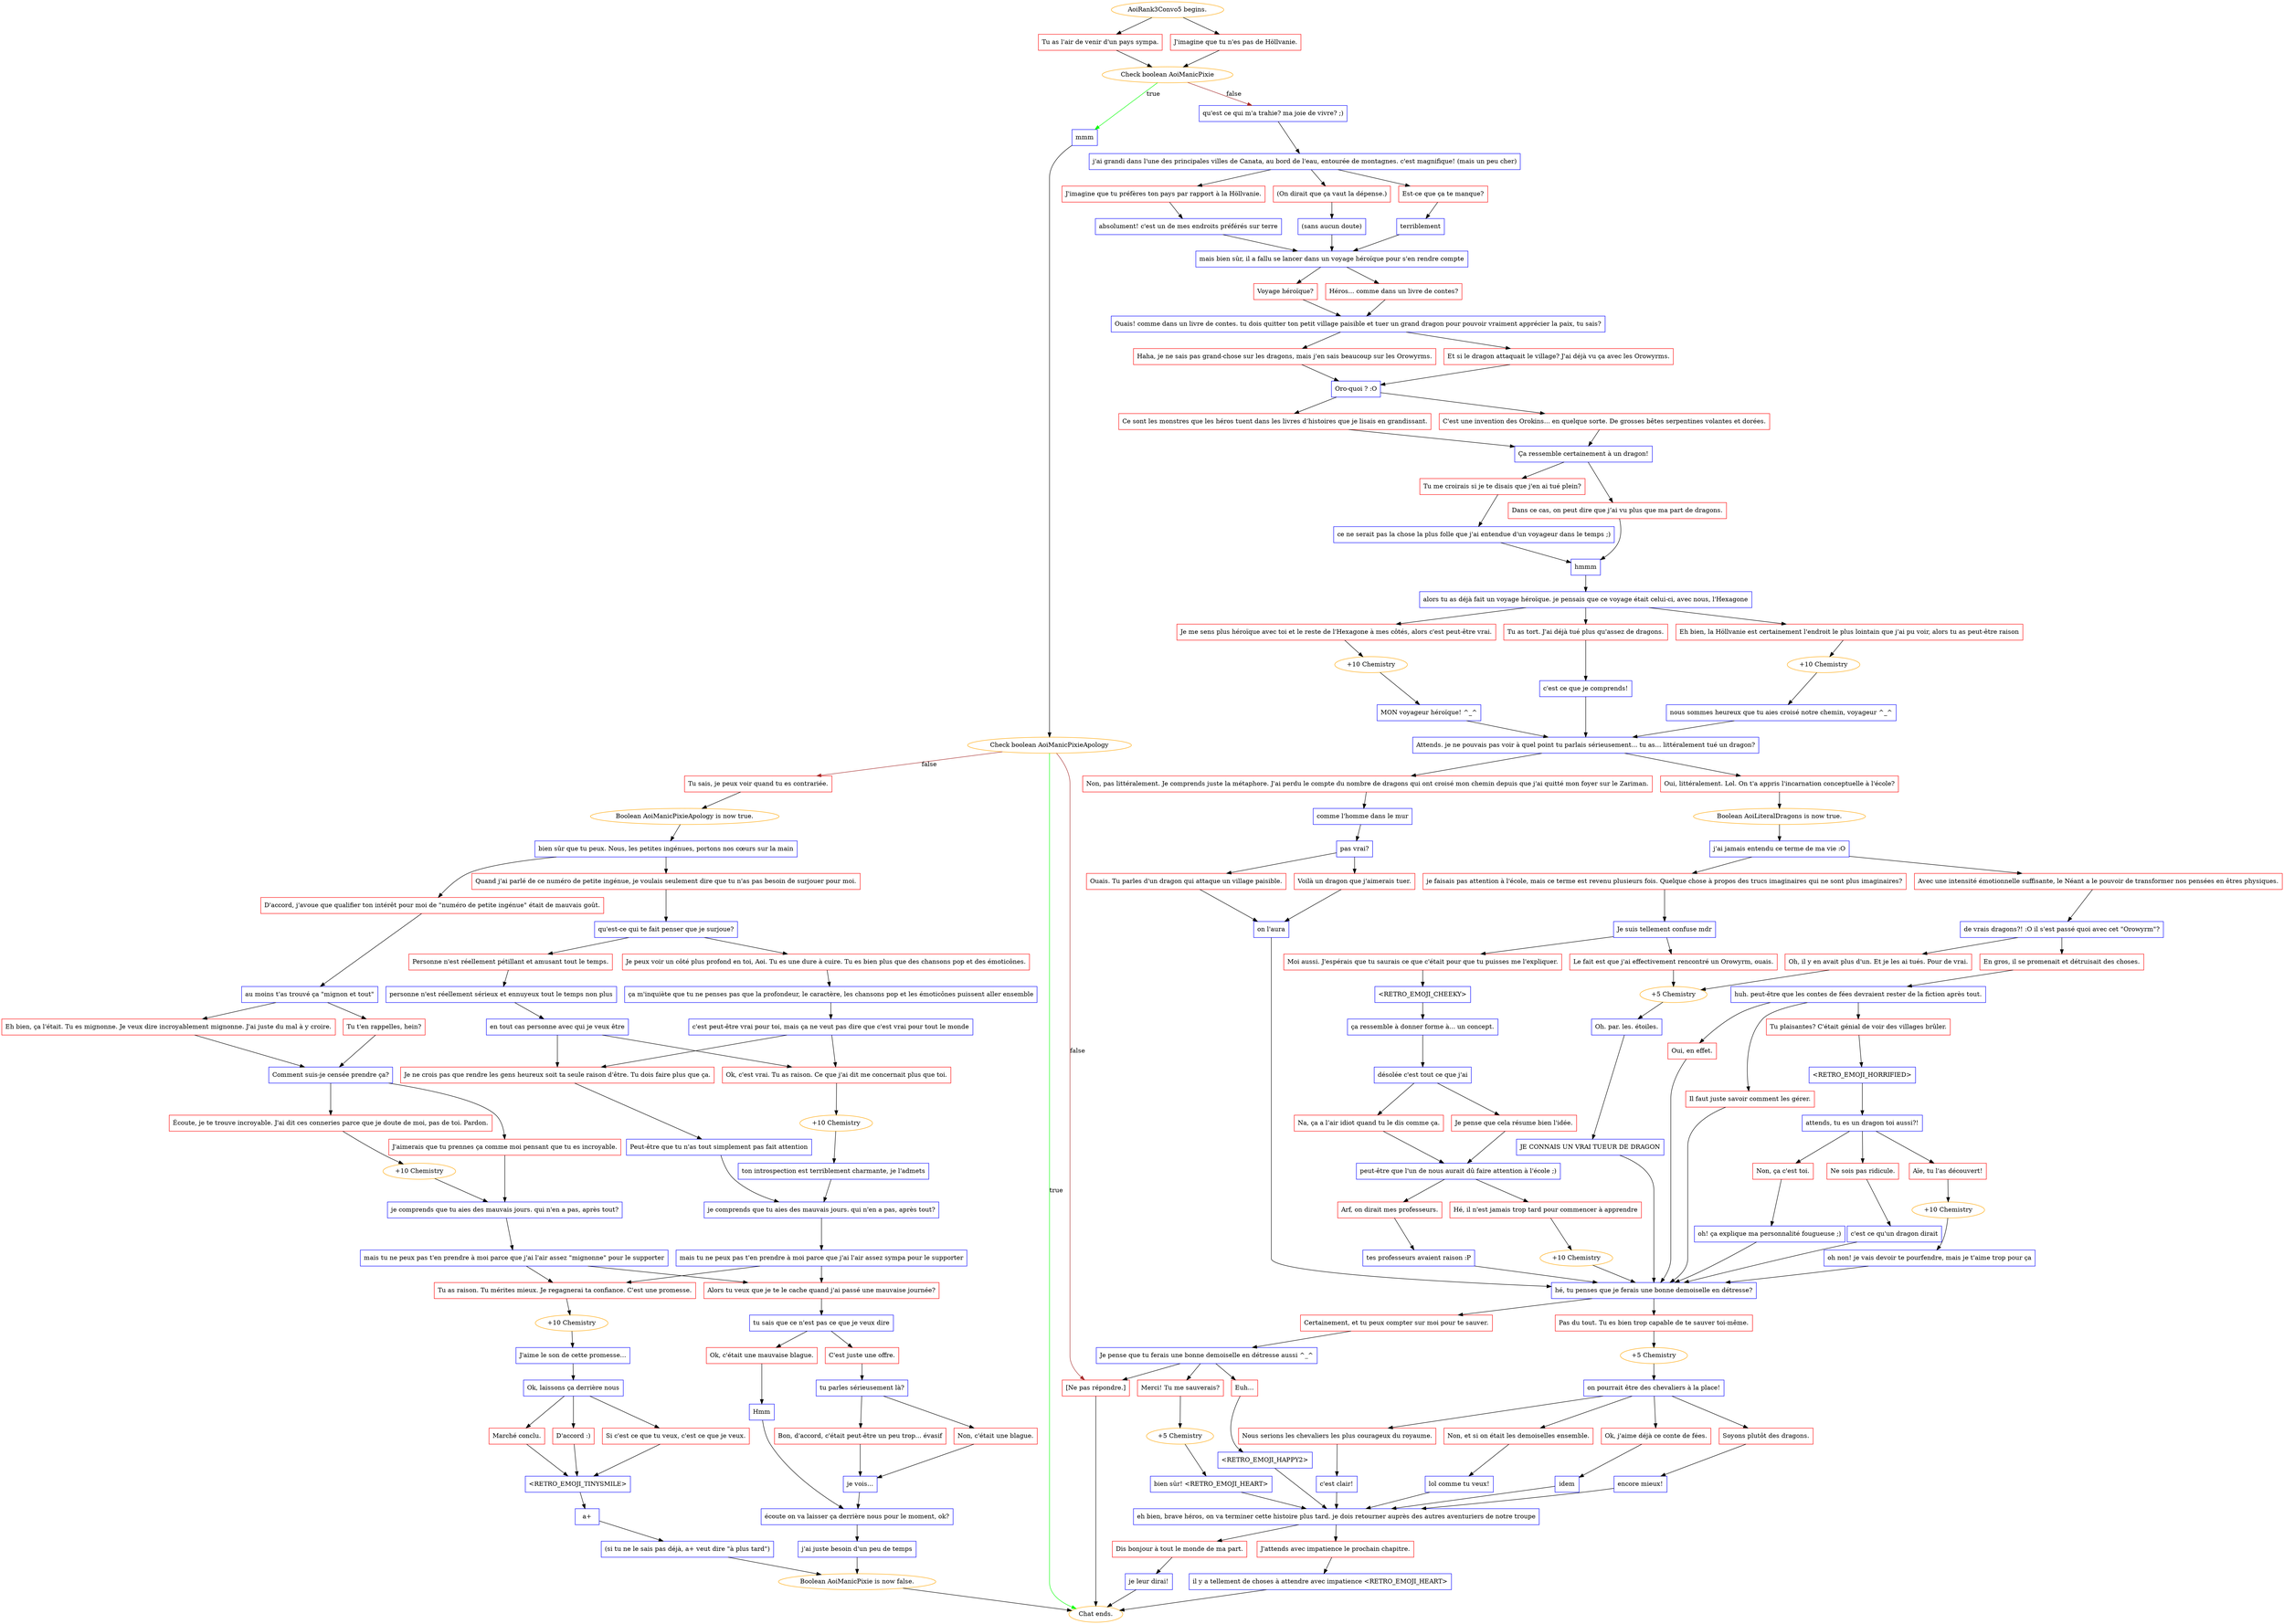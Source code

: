 digraph {
	"AoiRank3Convo5 begins." [color=orange];
		"AoiRank3Convo5 begins." -> j33959916;
		"AoiRank3Convo5 begins." -> j1188566385;
	j33959916 [label="Tu as l'air de venir d'un pays sympa.",shape=box,color=red];
		j33959916 -> j2667000972;
	j1188566385 [label="J'imagine que tu n'es pas de Höllvanie.",shape=box,color=red];
		j1188566385 -> j2667000972;
	j2667000972 [label="Check boolean AoiManicPixie",color=orange];
		j2667000972 -> j1703920287 [label=true,color=green];
		j2667000972 -> j4106577806 [label=false,color=brown];
	j1703920287 [label="mmm",shape=box,color=blue];
		j1703920287 -> j1570464789;
	j4106577806 [label="qu'est ce qui m'a trahie? ma joie de vivre? ;)",shape=box,color=blue];
		j4106577806 -> j1329974938;
	j1570464789 [label="Check boolean AoiManicPixieApology",color=orange];
		j1570464789 -> "Chat ends." [label=true,color=green];
		j1570464789 -> j968436661 [label=false,color=brown];
		j1570464789 -> j94287996 [label=false,color=brown];
	j1329974938 [label="j'ai grandi dans l'une des principales villes de Canata, au bord de l'eau, entourée de montagnes. c'est magnifique! (mais un peu cher)",shape=box,color=blue];
		j1329974938 -> j1336500506;
		j1329974938 -> j2483077591;
		j1329974938 -> j2125261950;
	"Chat ends." [color=orange];
	j968436661 [label="Tu sais, je peux voir quand tu es contrariée.",shape=box,color=red];
		j968436661 -> j1170585937;
	j94287996 [label="[Ne pas répondre.]",shape=box,color=red];
		j94287996 -> "Chat ends.";
	j1336500506 [label="Est-ce que ça te manque?",shape=box,color=red];
		j1336500506 -> j1251168888;
	j2483077591 [label="J'imagine que tu préfères ton pays par rapport à la Höllvanie.",shape=box,color=red];
		j2483077591 -> j1948001792;
	j2125261950 [label="(On dirait que ça vaut la dépense.)",shape=box,color=red];
		j2125261950 -> j2330816863;
	j1170585937 [label="Boolean AoiManicPixieApology is now true.",color=orange];
		j1170585937 -> j336174689;
	j1251168888 [label="terriblement",shape=box,color=blue];
		j1251168888 -> j440084738;
	j1948001792 [label="absolument! c'est un de mes endroits préférés sur terre",shape=box,color=blue];
		j1948001792 -> j440084738;
	j2330816863 [label="(sans aucun doute)",shape=box,color=blue];
		j2330816863 -> j440084738;
	j336174689 [label="bien sûr que tu peux. Nous, les petites ingénues, portons nos cœurs sur la main",shape=box,color=blue];
		j336174689 -> j1330167331;
		j336174689 -> j1474222168;
	j440084738 [label="mais bien sûr, il a fallu se lancer dans un voyage héroïque pour s'en rendre compte",shape=box,color=blue];
		j440084738 -> j598606989;
		j440084738 -> j159292118;
	j1330167331 [label="D'accord, j'avoue que qualifier ton intérêt pour moi de \"numéro de petite ingénue\" était de mauvais goût.",shape=box,color=red];
		j1330167331 -> j417147056;
	j1474222168 [label="Quand j'ai parlé de ce numéro de petite ingénue, je voulais seulement dire que tu n'as pas besoin de surjouer pour moi.",shape=box,color=red];
		j1474222168 -> j2232086599;
	j598606989 [label="Voyage héroïque?",shape=box,color=red];
		j598606989 -> j3599411887;
	j159292118 [label="Héros... comme dans un livre de contes?",shape=box,color=red];
		j159292118 -> j3599411887;
	j417147056 [label="au moins t'as trouvé ça \"mignon et tout\"",shape=box,color=blue];
		j417147056 -> j346499290;
		j417147056 -> j3479120539;
	j2232086599 [label="qu'est-ce qui te fait penser que je surjoue?",shape=box,color=blue];
		j2232086599 -> j512390414;
		j2232086599 -> j4156927687;
	j3599411887 [label="Ouais! comme dans un livre de contes. tu dois quitter ton petit village paisible et tuer un grand dragon pour pouvoir vraiment apprécier la paix, tu sais?",shape=box,color=blue];
		j3599411887 -> j1925116242;
		j3599411887 -> j2977780469;
	j346499290 [label="Eh bien, ça l'était. Tu es mignonne. Je veux dire incroyablement mignonne. J'ai juste du mal à y croire.",shape=box,color=red];
		j346499290 -> j826488398;
	j3479120539 [label="Tu t'en rappelles, hein?",shape=box,color=red];
		j3479120539 -> j826488398;
	j512390414 [label="Personne n'est réellement pétillant et amusant tout le temps.",shape=box,color=red];
		j512390414 -> j2493470483;
	j4156927687 [label="Je peux voir un côté plus profond en toi, Aoi. Tu es une dure à cuire. Tu es bien plus que des chansons pop et des émoticônes.",shape=box,color=red];
		j4156927687 -> j1778774737;
	j1925116242 [label="Haha, je ne sais pas grand-chose sur les dragons, mais j'en sais beaucoup sur les Orowyrms.",shape=box,color=red];
		j1925116242 -> j411500166;
	j2977780469 [label="Et si le dragon attaquait le village? J'ai déjà vu ça avec les Orowyrms.",shape=box,color=red];
		j2977780469 -> j411500166;
	j826488398 [label="Comment suis-je censée prendre ça?",shape=box,color=blue];
		j826488398 -> j3210044720;
		j826488398 -> j4001564004;
	j2493470483 [label="personne n'est réellement sérieux et ennuyeux tout le temps non plus",shape=box,color=blue];
		j2493470483 -> j1598185489;
	j1778774737 [label="ça m'inquiète que tu ne penses pas que la profondeur, le caractère, les chansons pop et les émoticônes puissent aller ensemble",shape=box,color=blue];
		j1778774737 -> j3974126977;
	j411500166 [label="Oro-quoi ? :O",shape=box,color=blue];
		j411500166 -> j3540121202;
		j411500166 -> j2519457658;
	j3210044720 [label="Écoute, je te trouve incroyable. J'ai dit ces conneries parce que je doute de moi, pas de toi. Pardon.",shape=box,color=red];
		j3210044720 -> j4282790785;
	j4001564004 [label="J'aimerais que tu prennes ça comme moi pensant que tu es incroyable.",shape=box,color=red];
		j4001564004 -> j2642435613;
	j1598185489 [label="en tout cas personne avec qui je veux être",shape=box,color=blue];
		j1598185489 -> j1495203431;
		j1598185489 -> j3366294625;
	j3974126977 [label="c'est peut-être vrai pour toi, mais ça ne veut pas dire que c'est vrai pour tout le monde",shape=box,color=blue];
		j3974126977 -> j3366294625;
		j3974126977 -> j1495203431;
	j3540121202 [label="Ce sont les monstres que les héros tuent dans les livres d’histoires que je lisais en grandissant.",shape=box,color=red];
		j3540121202 -> j3029060954;
	j2519457658 [label="C'est une invention des Orokins... en quelque sorte. De grosses bêtes serpentines volantes et dorées.",shape=box,color=red];
		j2519457658 -> j3029060954;
	j4282790785 [label="+10 Chemistry",color=orange];
		j4282790785 -> j2642435613;
	j2642435613 [label="je comprends que tu aies des mauvais jours. qui n'en a pas, après tout?",shape=box,color=blue];
		j2642435613 -> j823416911;
	j1495203431 [label="Je ne crois pas que rendre les gens heureux soit ta seule raison d'être. Tu dois faire plus que ça.",shape=box,color=red];
		j1495203431 -> j3187888099;
	j3366294625 [label="Ok, c'est vrai. Tu as raison. Ce que j'ai dit me concernait plus que toi.",shape=box,color=red];
		j3366294625 -> j1760166616;
	j3029060954 [label="Ça ressemble certainement à un dragon!",shape=box,color=blue];
		j3029060954 -> j1518641437;
		j3029060954 -> j1067911631;
	j823416911 [label="mais tu ne peux pas t'en prendre à moi parce que j'ai l'air assez \"mignonne\" pour le supporter",shape=box,color=blue];
		j823416911 -> j1266472267;
		j823416911 -> j2604422924;
	j3187888099 [label="Peut-être que tu n'as tout simplement pas fait attention",shape=box,color=blue];
		j3187888099 -> j938879409;
	j1760166616 [label="+10 Chemistry",color=orange];
		j1760166616 -> j664371762;
	j1518641437 [label="Tu me croirais si je te disais que j'en ai tué plein?",shape=box,color=red];
		j1518641437 -> j1466931450;
	j1067911631 [label="Dans ce cas, on peut dire que j’ai vu plus que ma part de dragons.",shape=box,color=red];
		j1067911631 -> j1921106692;
	j1266472267 [label="Tu as raison. Tu mérites mieux. Je regagnerai ta confiance. C'est une promesse.",shape=box,color=red];
		j1266472267 -> j1436832568;
	j2604422924 [label="Alors tu veux que je te le cache quand j'ai passé une mauvaise journée?",shape=box,color=red];
		j2604422924 -> j3792476329;
	j938879409 [label="je comprends que tu aies des mauvais jours. qui n'en a pas, après tout?",shape=box,color=blue];
		j938879409 -> j3402779930;
	j664371762 [label="ton introspection est terriblement charmante, je l'admets",shape=box,color=blue];
		j664371762 -> j938879409;
	j1466931450 [label="ce ne serait pas la chose la plus folle que j'ai entendue d'un voyageur dans le temps ;)",shape=box,color=blue];
		j1466931450 -> j1921106692;
	j1921106692 [label="hmmm",shape=box,color=blue];
		j1921106692 -> j1704047708;
	j1436832568 [label="+10 Chemistry",color=orange];
		j1436832568 -> j434556294;
	j3792476329 [label="tu sais que ce n'est pas ce que je veux dire",shape=box,color=blue];
		j3792476329 -> j1213686341;
		j3792476329 -> j3507741377;
	j3402779930 [label="mais tu ne peux pas t'en prendre à moi parce que j'ai l'air assez sympa pour le supporter",shape=box,color=blue];
		j3402779930 -> j1266472267;
		j3402779930 -> j2604422924;
	j1704047708 [label="alors tu as déjà fait un voyage héroïque. je pensais que ce voyage était celui-ci, avec nous, l'Hexagone",shape=box,color=blue];
		j1704047708 -> j2889091433;
		j1704047708 -> j1005407799;
		j1704047708 -> j302156995;
	j434556294 [label="J'aime le son de cette promesse...",shape=box,color=blue];
		j434556294 -> j3562901423;
	j1213686341 [label="C'est juste une offre.",shape=box,color=red];
		j1213686341 -> j3162049285;
	j3507741377 [label="Ok, c'était une mauvaise blague.",shape=box,color=red];
		j3507741377 -> j594950189;
	j2889091433 [label="Eh bien, la Höllvanie est certainement l'endroit le plus lointain que j'ai pu voir, alors tu as peut-être raison",shape=box,color=red];
		j2889091433 -> j3050648238;
	j1005407799 [label="Je me sens plus héroïque avec toi et le reste de l'Hexagone à mes côtés, alors c'est peut-être vrai.",shape=box,color=red];
		j1005407799 -> j2951718632;
	j302156995 [label="Tu as tort. J'ai déjà tué plus qu'assez de dragons.",shape=box,color=red];
		j302156995 -> j1033483278;
	j3562901423 [label="Ok, laissons ça derrière nous",shape=box,color=blue];
		j3562901423 -> j2604101342;
		j3562901423 -> j1856139792;
		j3562901423 -> j3923686484;
	j3162049285 [label="tu parles sérieusement là?",shape=box,color=blue];
		j3162049285 -> j3474859459;
		j3162049285 -> j3611149843;
	j594950189 [label="Hmm",shape=box,color=blue];
		j594950189 -> j1030169410;
	j3050648238 [label="+10 Chemistry",color=orange];
		j3050648238 -> j4261367801;
	j2951718632 [label="+10 Chemistry",color=orange];
		j2951718632 -> j3721313730;
	j1033483278 [label="c'est ce que je comprends!",shape=box,color=blue];
		j1033483278 -> j110985584;
	j2604101342 [label="Marché conclu.",shape=box,color=red];
		j2604101342 -> j4267654039;
	j1856139792 [label="D'accord :)",shape=box,color=red];
		j1856139792 -> j4267654039;
	j3923686484 [label="Si c'est ce que tu veux, c'est ce que je veux.",shape=box,color=red];
		j3923686484 -> j4267654039;
	j3474859459 [label="Bon, d'accord, c'était peut-être un peu trop... évasif",shape=box,color=red];
		j3474859459 -> j9021774;
	j3611149843 [label="Non, c'était une blague.",shape=box,color=red];
		j3611149843 -> j9021774;
	j1030169410 [label="écoute on va laisser ça derrière nous pour le moment, ok?",shape=box,color=blue];
		j1030169410 -> j2976587811;
	j4261367801 [label="nous sommes heureux que tu aies croisé notre chemin, voyageur ^_^",shape=box,color=blue];
		j4261367801 -> j110985584;
	j3721313730 [label="MON voyageur héroïque! ^_^",shape=box,color=blue];
		j3721313730 -> j110985584;
	j110985584 [label="Attends. je ne pouvais pas voir à quel point tu parlais sérieusement... tu as... littéralement tué un dragon?",shape=box,color=blue];
		j110985584 -> j363514736;
		j110985584 -> j3880948094;
	j4267654039 [label="<RETRO_EMOJI_TINYSMILE>",shape=box,color=blue];
		j4267654039 -> j2624064438;
	j9021774 [label="je vois...",shape=box,color=blue];
		j9021774 -> j1030169410;
	j2976587811 [label="j'ai juste besoin d'un peu de temps",shape=box,color=blue];
		j2976587811 -> j4025535607;
	j363514736 [label="Oui, littéralement. Lol. On t'a appris l'incarnation conceptuelle à l'école?",shape=box,color=red];
		j363514736 -> j539403543;
	j3880948094 [label="Non, pas littéralement. Je comprends juste la métaphore. J'ai perdu le compte du nombre de dragons qui ont croisé mon chemin depuis que j'ai quitté mon foyer sur le Zariman.",shape=box,color=red];
		j3880948094 -> j1818976500;
	j2624064438 [label="a+",shape=box,color=blue];
		j2624064438 -> j2080643041;
	j4025535607 [label="Boolean AoiManicPixie is now false.",color=orange];
		j4025535607 -> "Chat ends.";
	j539403543 [label="Boolean AoiLiteralDragons is now true.",color=orange];
		j539403543 -> j3412992004;
	j1818976500 [label="comme l'homme dans le mur",shape=box,color=blue];
		j1818976500 -> j1332762889;
	j2080643041 [label="(si tu ne le sais pas déjà, a+ veut dire \"à plus tard\")",shape=box,color=blue];
		j2080643041 -> j4025535607;
	j3412992004 [label="j'ai jamais entendu ce terme de ma vie :O",shape=box,color=blue];
		j3412992004 -> j2931178116;
		j3412992004 -> j2161879005;
	j1332762889 [label="pas vrai?",shape=box,color=blue];
		j1332762889 -> j3691985861;
		j1332762889 -> j2370350695;
	j2931178116 [label="je faisais pas attention à l'école, mais ce terme est revenu plusieurs fois. Quelque chose à propos des trucs imaginaires qui ne sont plus imaginaires?",shape=box,color=red];
		j2931178116 -> j2249216304;
	j2161879005 [label="Avec une intensité émotionnelle suffisante, le Néant a le pouvoir de transformer nos pensées en êtres physiques.",shape=box,color=red];
		j2161879005 -> j352768217;
	j3691985861 [label="Ouais. Tu parles d'un dragon qui attaque un village paisible.",shape=box,color=red];
		j3691985861 -> j1771215782;
	j2370350695 [label="Voilà un dragon que j'aimerais tuer.",shape=box,color=red];
		j2370350695 -> j1771215782;
	j2249216304 [label="Je suis tellement confuse mdr",shape=box,color=blue];
		j2249216304 -> j2222127956;
		j2249216304 -> j2689979760;
	j352768217 [label="de vrais dragons?! :O il s'est passé quoi avec cet \"Orowyrm\"?",shape=box,color=blue];
		j352768217 -> j16231295;
		j352768217 -> j4142727917;
	j1771215782 [label="on l'aura",shape=box,color=blue];
		j1771215782 -> j109662079;
	j2222127956 [label="Moi aussi. J'espérais que tu saurais ce que c'était pour que tu puisses me l'expliquer.",shape=box,color=red];
		j2222127956 -> j2991997159;
	j2689979760 [label="Le fait est que j'ai effectivement rencontré un Orowyrm, ouais.",shape=box,color=red];
		j2689979760 -> j396441726;
	j16231295 [label="Oh, il y en avait plus d'un. Et je les ai tués. Pour de vrai.",shape=box,color=red];
		j16231295 -> j396441726;
	j4142727917 [label="En gros, il se promenait et détruisait des choses.",shape=box,color=red];
		j4142727917 -> j1839553509;
	j109662079 [label="hé, tu penses que je ferais une bonne demoiselle en détresse?",shape=box,color=blue];
		j109662079 -> j1052488939;
		j109662079 -> j2079453171;
	j2991997159 [label="<RETRO_EMOJI_CHEEKY>",shape=box,color=blue];
		j2991997159 -> j30954863;
	j396441726 [label="+5 Chemistry",color=orange];
		j396441726 -> j2486085188;
	j1839553509 [label="huh. peut-être que les contes de fées devraient rester de la fiction après tout.",shape=box,color=blue];
		j1839553509 -> j1255100409;
		j1839553509 -> j96024675;
		j1839553509 -> j269927689;
	j1052488939 [label="Certainement, et tu peux compter sur moi pour te sauver.",shape=box,color=red];
		j1052488939 -> j3302892925;
	j2079453171 [label="Pas du tout. Tu es bien trop capable de te sauver toi-même.",shape=box,color=red];
		j2079453171 -> j1762396200;
	j30954863 [label="ça ressemble à donner forme à... un concept.",shape=box,color=blue];
		j30954863 -> j538423429;
	j2486085188 [label="Oh. par. les. étoiles.",shape=box,color=blue];
		j2486085188 -> j4292079686;
	j1255100409 [label="Oui, en effet.",shape=box,color=red];
		j1255100409 -> j109662079;
	j96024675 [label="Il faut juste savoir comment les gérer.",shape=box,color=red];
		j96024675 -> j109662079;
	j269927689 [label="Tu plaisantes? C'était génial de voir des villages brûler.",shape=box,color=red];
		j269927689 -> j2388371945;
	j3302892925 [label="Je pense que tu ferais une bonne demoiselle en détresse aussi ^_^",shape=box,color=blue];
		j3302892925 -> j31813109;
		j3302892925 -> j3894010980;
		j3302892925 -> j94287996;
	j1762396200 [label="+5 Chemistry",color=orange];
		j1762396200 -> j566725220;
	j538423429 [label="désolée c'est tout ce que j'ai",shape=box,color=blue];
		j538423429 -> j1728461203;
		j538423429 -> j1563447360;
	j4292079686 [label="JE CONNAIS UN VRAI TUEUR DE DRAGON",shape=box,color=blue];
		j4292079686 -> j109662079;
	j2388371945 [label="<RETRO_EMOJI_HORRIFIED>",shape=box,color=blue];
		j2388371945 -> j3171579489;
	j31813109 [label="Merci! Tu me sauverais?",shape=box,color=red];
		j31813109 -> j1262571907;
	j3894010980 [label="Euh...",shape=box,color=red];
		j3894010980 -> j2620550233;
	j566725220 [label="on pourrait être des chevaliers à la place!",shape=box,color=blue];
		j566725220 -> j3586918532;
		j566725220 -> j3899560636;
		j566725220 -> j3297177401;
		j566725220 -> j1860695203;
	j1728461203 [label="Je pense que cela résume bien l'idée.",shape=box,color=red];
		j1728461203 -> j296173565;
	j1563447360 [label="Na, ça a l’air idiot quand tu le dis comme ça.",shape=box,color=red];
		j1563447360 -> j296173565;
	j3171579489 [label="attends, tu es un dragon toi aussi?!",shape=box,color=blue];
		j3171579489 -> j746663365;
		j3171579489 -> j4028444085;
		j3171579489 -> j283382510;
	j1262571907 [label="+5 Chemistry",color=orange];
		j1262571907 -> j1286839345;
	j2620550233 [label="<RETRO_EMOJI_HAPPY2>",shape=box,color=blue];
		j2620550233 -> j1371315410;
	j3586918532 [label="Ok, j'aime déjà ce conte de fées.",shape=box,color=red];
		j3586918532 -> j2661923742;
	j3899560636 [label="Soyons plutôt des dragons.",shape=box,color=red];
		j3899560636 -> j2279884603;
	j3297177401 [label="Nous serions les chevaliers les plus courageux du royaume.",shape=box,color=red];
		j3297177401 -> j1017221;
	j1860695203 [label="Non, et si on était les demoiselles ensemble.",shape=box,color=red];
		j1860695203 -> j793983969;
	j296173565 [label="peut-être que l'un de nous aurait dû faire attention à l'école ;)",shape=box,color=blue];
		j296173565 -> j1376862417;
		j296173565 -> j4197380339;
	j746663365 [label="Aïe, tu l'as découvert!",shape=box,color=red];
		j746663365 -> j3345077044;
	j4028444085 [label="Non, ça c'est toi.",shape=box,color=red];
		j4028444085 -> j1502788225;
	j283382510 [label="Ne sois pas ridicule.",shape=box,color=red];
		j283382510 -> j507017285;
	j1286839345 [label="bien sûr! <RETRO_EMOJI_HEART>",shape=box,color=blue];
		j1286839345 -> j1371315410;
	j1371315410 [label="eh bien, brave héros, on va terminer cette histoire plus tard. je dois retourner auprès des autres aventuriers de notre troupe",shape=box,color=blue];
		j1371315410 -> j1901563374;
		j1371315410 -> j1849435352;
	j2661923742 [label="idem",shape=box,color=blue];
		j2661923742 -> j1371315410;
	j2279884603 [label="encore mieux!",shape=box,color=blue];
		j2279884603 -> j1371315410;
	j1017221 [label="c'est clair!",shape=box,color=blue];
		j1017221 -> j1371315410;
	j793983969 [label="lol comme tu veux!",shape=box,color=blue];
		j793983969 -> j1371315410;
	j1376862417 [label="Hé, il n'est jamais trop tard pour commencer à apprendre",shape=box,color=red];
		j1376862417 -> j1163794435;
	j4197380339 [label="Arf, on dirait mes professeurs.",shape=box,color=red];
		j4197380339 -> j1392494964;
	j3345077044 [label="+10 Chemistry",color=orange];
		j3345077044 -> j709850743;
	j1502788225 [label="oh! ça explique ma personnalité fougueuse ;)",shape=box,color=blue];
		j1502788225 -> j109662079;
	j507017285 [label="c'est ce qu'un dragon dirait",shape=box,color=blue];
		j507017285 -> j109662079;
	j1901563374 [label="Dis bonjour à tout le monde de ma part.",shape=box,color=red];
		j1901563374 -> j747858343;
	j1849435352 [label="J'attends avec impatience le prochain chapitre.",shape=box,color=red];
		j1849435352 -> j2381895412;
	j1163794435 [label="+10 Chemistry",color=orange];
		j1163794435 -> j109662079;
	j1392494964 [label="tes professeurs avaient raison :P",shape=box,color=blue];
		j1392494964 -> j109662079;
	j709850743 [label="oh non! je vais devoir te pourfendre, mais je t'aime trop pour ça",shape=box,color=blue];
		j709850743 -> j109662079;
	j747858343 [label="je leur dirai!",shape=box,color=blue];
		j747858343 -> "Chat ends.";
	j2381895412 [label="il y a tellement de choses à attendre avec impatience <RETRO_EMOJI_HEART>",shape=box,color=blue];
		j2381895412 -> "Chat ends.";
}